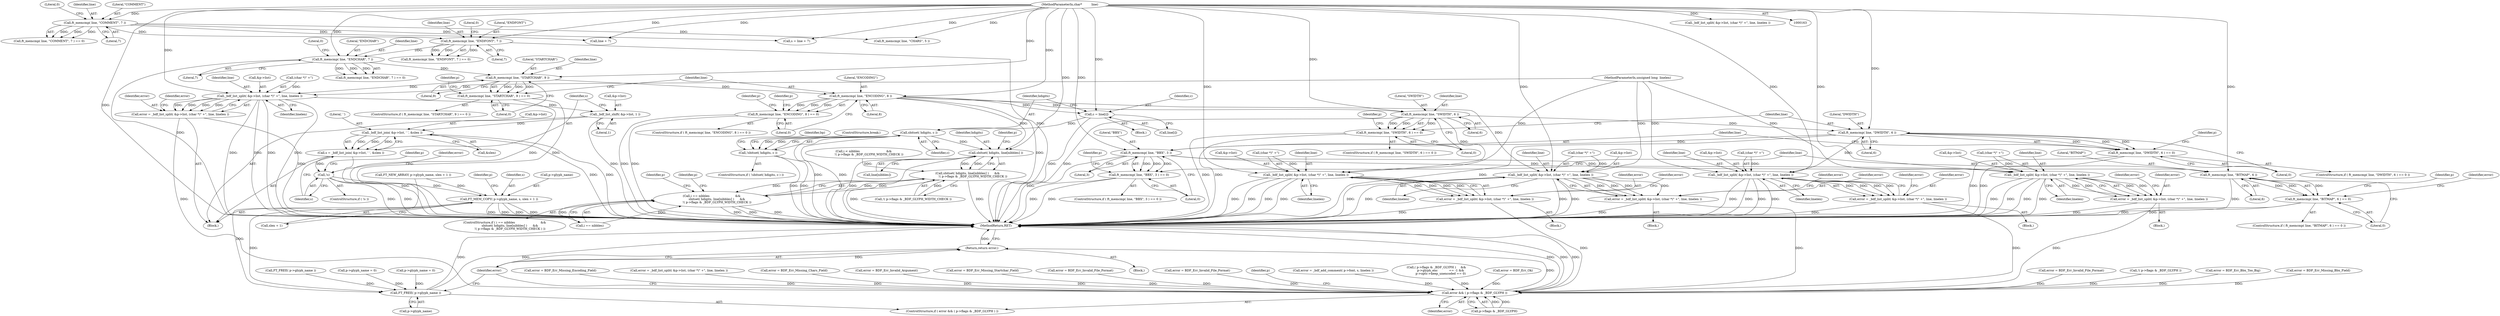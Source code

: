 digraph "0_savannah_07bdb6e289c7954e2a533039dc93c1c136099d2d@API" {
"1000398" [label="(Call,ft_memcmp( line, \"STARTCHAR\", 9 ))"];
"1000357" [label="(Call,ft_memcmp( line, \"ENDCHAR\", 7 ))"];
"1000331" [label="(Call,ft_memcmp( line, \"ENDFONT\", 7 ))"];
"1000206" [label="(Call,ft_memcmp( line, \"COMMENT\", 7 ))"];
"1000164" [label="(MethodParameterIn,char*          line)"];
"1000397" [label="(Call,ft_memcmp( line, \"STARTCHAR\", 9 ) == 0)"];
"1000410" [label="(Call,_bdf_list_split( &p->list, (char *)\" +\", line, linelen ))"];
"1000408" [label="(Call,error = _bdf_list_split( &p->list, (char *)\" +\", line, linelen ))"];
"1001558" [label="(Call,error && ( p->flags & _BDF_GLYPH ))"];
"1001569" [label="(Return,return error;)"];
"1000423" [label="(Call,_bdf_list_shift( &p->list, 1 ))"];
"1000431" [label="(Call,_bdf_list_join( &p->list, ' ', &slen ))"];
"1000429" [label="(Call,s = _bdf_list_join( &p->list, ' ', &slen ))"];
"1000440" [label="(Call,!s)"];
"1000456" [label="(Call,FT_MEM_COPY( p->glyph_name, s, slen + 1 ))"];
"1001565" [label="(Call,FT_FREE( p->glyph_name ))"];
"1000478" [label="(Call,ft_memcmp( line, \"ENCODING\", 8 ))"];
"1000477" [label="(Call,ft_memcmp( line, \"ENCODING\", 8 ) == 0)"];
"1000498" [label="(Call,_bdf_list_split( &p->list, (char *)\" +\", line, linelen ))"];
"1000496" [label="(Call,error = _bdf_list_split( &p->list, (char *)\" +\", line, linelen ))"];
"1000884" [label="(Call,c = line[i])"];
"1000891" [label="(Call,sbitset( hdigits, c ))"];
"1000890" [label="(Call,!sbitset( hdigits, c ))"];
"1000978" [label="(Call,sbitset( hdigits, line[nibbles] ))"];
"1000977" [label="(Call,sbitset( hdigits, line[nibbles] )      &&\n           !( p->flags & _BDF_GLYPH_WIDTH_CHECK ))"];
"1000973" [label="(Call,i == nibbles                           &&\n           sbitset( hdigits, line[nibbles] )      &&\n           !( p->flags & _BDF_GLYPH_WIDTH_CHECK ))"];
"1001007" [label="(Call,ft_memcmp( line, \"SWIDTH\", 6 ))"];
"1001006" [label="(Call,ft_memcmp( line, \"SWIDTH\", 6 ) == 0)"];
"1001023" [label="(Call,_bdf_list_split( &p->list, (char *)\" +\", line, linelen ))"];
"1001021" [label="(Call,error = _bdf_list_split( &p->list, (char *)\" +\", line, linelen ))"];
"1001060" [label="(Call,ft_memcmp( line, \"DWIDTH\", 6 ))"];
"1001059" [label="(Call,ft_memcmp( line, \"DWIDTH\", 6 ) == 0)"];
"1001076" [label="(Call,_bdf_list_split( &p->list, (char *)\" +\", line, linelen ))"];
"1001074" [label="(Call,error = _bdf_list_split( &p->list, (char *)\" +\", line, linelen ))"];
"1001141" [label="(Call,ft_memcmp( line, \"BBX\", 3 ))"];
"1001140" [label="(Call,ft_memcmp( line, \"BBX\", 3 ) == 0)"];
"1001157" [label="(Call,_bdf_list_split( &p->list, (char *)\" +\", line, linelen ))"];
"1001155" [label="(Call,error = _bdf_list_split( &p->list, (char *)\" +\", line, linelen ))"];
"1001456" [label="(Call,ft_memcmp( line, \"BITMAP\", 6 ))"];
"1001455" [label="(Call,ft_memcmp( line, \"BITMAP\", 6 ) == 0)"];
"1000334" [label="(Literal,7)"];
"1000441" [label="(Identifier,s)"];
"1001142" [label="(Identifier,line)"];
"1000457" [label="(Call,p->glyph_name)"];
"1000481" [label="(Literal,8)"];
"1001460" [label="(Literal,0)"];
"1000436" [label="(Literal,' ')"];
"1000466" [label="(Identifier,p)"];
"1001467" [label="(Identifier,p)"];
"1000208" [label="(Literal,\"COMMENT\")"];
"1000897" [label="(Identifier,bp)"];
"1001085" [label="(Identifier,linelen)"];
"1001017" [label="(Identifier,p)"];
"1000891" [label="(Call,sbitset( hdigits, c ))"];
"1001060" [label="(Call,ft_memcmp( line, \"DWIDTH\", 6 ))"];
"1000418" [label="(Identifier,line)"];
"1000402" [label="(Literal,0)"];
"1000358" [label="(Identifier,line)"];
"1000333" [label="(Literal,\"ENDFONT\")"];
"1000431" [label="(Call,_bdf_list_join( &p->list, ' ', &slen ))"];
"1000972" [label="(ControlStructure,if ( i == nibbles                           &&\n           sbitset( hdigits, line[nibbles] )      &&\n           !( p->flags & _BDF_GLYPH_WIDTH_CHECK ) ))"];
"1000210" [label="(Literal,0)"];
"1001548" [label="(Call,error = BDF_Err_Invalid_File_Format)"];
"1000448" [label="(Call,FT_NEW_ARRAY( p->glyph_name, slen + 1 ))"];
"1000979" [label="(Identifier,hdigits)"];
"1000986" [label="(Identifier,p)"];
"1000404" [label="(Call,FT_FREE( p->glyph_name ))"];
"1000889" [label="(ControlStructure,if ( !sbitset( hdigits, c ) ))"];
"1001075" [label="(Identifier,error)"];
"1001557" [label="(ControlStructure,if ( error && ( p->flags & _BDF_GLYPH ) ))"];
"1000497" [label="(Identifier,error)"];
"1000209" [label="(Literal,7)"];
"1000485" [label="(Call,!( p->flags & _BDF_GLYPH ))"];
"1000992" [label="(Identifier,p)"];
"1001011" [label="(Literal,0)"];
"1001516" [label="(Call,error = BDF_Err_Bbx_Too_Big)"];
"1001064" [label="(Literal,0)"];
"1000332" [label="(Identifier,line)"];
"1000444" [label="(Identifier,error)"];
"1001023" [label="(Call,_bdf_list_split( &p->list, (char *)\" +\", line, linelen ))"];
"1000361" [label="(Literal,0)"];
"1000397" [label="(Call,ft_memcmp( line, \"STARTCHAR\", 9 ) == 0)"];
"1000331" [label="(Call,ft_memcmp( line, \"ENDFONT\", 7 ))"];
"1000483" [label="(Block,)"];
"1001022" [label="(Identifier,error)"];
"1001087" [label="(Identifier,error)"];
"1000893" [label="(Identifier,c)"];
"1000766" [label="(Call,p->glyph_name = 0)"];
"1001012" [label="(Block,)"];
"1000460" [label="(Identifier,s)"];
"1000883" [label="(Block,)"];
"1000357" [label="(Call,ft_memcmp( line, \"ENDCHAR\", 7 ))"];
"1000788" [label="(Identifier,p)"];
"1001010" [label="(Literal,6)"];
"1001471" [label="(Call,error = BDF_Err_Missing_Bbx_Field)"];
"1001006" [label="(Call,ft_memcmp( line, \"SWIDTH\", 6 ) == 0)"];
"1001081" [label="(Call,(char *)\" +\")"];
"1001553" [label="(Call,error = BDF_Err_Missing_Encoding_Field)"];
"1000169" [label="(Block,)"];
"1000983" [label="(Call,!( p->flags & _BDF_GLYPH_WIDTH_CHECK ))"];
"1001458" [label="(Literal,\"BITMAP\")"];
"1000432" [label="(Call,&p->list)"];
"1000477" [label="(Call,ft_memcmp( line, \"ENCODING\", 8 ) == 0)"];
"1000973" [label="(Call,i == nibbles                           &&\n           sbitset( hdigits, line[nibbles] )      &&\n           !( p->flags & _BDF_GLYPH_WIDTH_CHECK ))"];
"1001459" [label="(Literal,6)"];
"1001032" [label="(Identifier,linelen)"];
"1001162" [label="(Call,(char *)\" +\")"];
"1000398" [label="(Call,ft_memcmp( line, \"STARTCHAR\", 9 ))"];
"1000401" [label="(Literal,9)"];
"1001031" [label="(Identifier,line)"];
"1000480" [label="(Literal,\"ENCODING\")"];
"1000450" [label="(Identifier,p)"];
"1000206" [label="(Call,ft_memcmp( line, \"COMMENT\", 7 ))"];
"1000499" [label="(Call,&p->list)"];
"1001008" [label="(Identifier,line)"];
"1001560" [label="(Call,p->flags & _BDF_GLYPH)"];
"1001549" [label="(Identifier,error)"];
"1000507" [label="(Identifier,linelen)"];
"1000428" [label="(Literal,1)"];
"1001034" [label="(Identifier,error)"];
"1000259" [label="(Call,error = _bdf_list_split( &p->list, (char *)\" +\", line, linelen ))"];
"1000205" [label="(Call,ft_memcmp( line, \"COMMENT\", 7 ) == 0)"];
"1001165" [label="(Identifier,line)"];
"1001456" [label="(Call,ft_memcmp( line, \"BITMAP\", 6 ))"];
"1000476" [label="(ControlStructure,if ( ft_memcmp( line, \"ENCODING\", 8 ) == 0 ))"];
"1000890" [label="(Call,!sbitset( hdigits, c ))"];
"1000894" [label="(ControlStructure,break;)"];
"1000439" [label="(ControlStructure,if ( !s ))"];
"1001065" [label="(Block,)"];
"1000335" [label="(Literal,0)"];
"1001157" [label="(Call,_bdf_list_split( &p->list, (char *)\" +\", line, linelen ))"];
"1000217" [label="(Call,line + 7)"];
"1000255" [label="(Call,error = BDF_Err_Missing_Chars_Field)"];
"1000440" [label="(Call,!s)"];
"1000978" [label="(Call,sbitset( hdigits, line[nibbles] ))"];
"1001168" [label="(Identifier,error)"];
"1000310" [label="(Call,error = BDF_Err_Invalid_Argument)"];
"1001143" [label="(Literal,\"BBX\")"];
"1000165" [label="(MethodParameterIn,unsigned long  linelen)"];
"1001146" [label="(Block,)"];
"1000885" [label="(Identifier,c)"];
"1001139" [label="(ControlStructure,if ( ft_memcmp( line, \"BBX\", 3 ) == 0 ))"];
"1001455" [label="(Call,ft_memcmp( line, \"BITMAP\", 6 ) == 0)"];
"1001141" [label="(Call,ft_memcmp( line, \"BBX\", 3 ))"];
"1001084" [label="(Identifier,line)"];
"1000423" [label="(Call,_bdf_list_shift( &p->list, 1 ))"];
"1000974" [label="(Call,i == nibbles)"];
"1000419" [label="(Identifier,linelen)"];
"1001063" [label="(Literal,6)"];
"1001061" [label="(Identifier,line)"];
"1001009" [label="(Literal,\"SWIDTH\")"];
"1001571" [label="(MethodReturn,RET)"];
"1001059" [label="(Call,ft_memcmp( line, \"DWIDTH\", 6 ) == 0)"];
"1001569" [label="(Return,return error;)"];
"1001156" [label="(Identifier,error)"];
"1001558" [label="(Call,error && ( p->flags & _BDF_GLYPH ))"];
"1000503" [label="(Call,(char *)\" +\")"];
"1001166" [label="(Identifier,linelen)"];
"1001158" [label="(Call,&p->list)"];
"1000215" [label="(Call,s = line + 7)"];
"1000456" [label="(Call,FT_MEM_COPY( p->glyph_name, s, slen + 1 ))"];
"1000430" [label="(Identifier,s)"];
"1000506" [label="(Identifier,line)"];
"1001076" [label="(Call,_bdf_list_split( &p->list, (char *)\" +\", line, linelen ))"];
"1000492" [label="(Call,error = BDF_Err_Missing_Startchar_Field)"];
"1000164" [label="(MethodParameterIn,char*          line)"];
"1000977" [label="(Call,sbitset( hdigits, line[nibbles] )      &&\n           !( p->flags & _BDF_GLYPH_WIDTH_CHECK ))"];
"1001024" [label="(Call,&p->list)"];
"1000396" [label="(ControlStructure,if ( ft_memcmp( line, \"STARTCHAR\", 9 ) == 0 ))"];
"1000360" [label="(Literal,7)"];
"1001457" [label="(Identifier,line)"];
"1000409" [label="(Identifier,error)"];
"1001155" [label="(Call,error = _bdf_list_split( &p->list, (char *)\" +\", line, linelen ))"];
"1000884" [label="(Call,c = line[i])"];
"1001021" [label="(Call,error = _bdf_list_split( &p->list, (char *)\" +\", line, linelen ))"];
"1001074" [label="(Call,error = _bdf_list_split( &p->list, (char *)\" +\", line, linelen ))"];
"1000596" [label="(Call,error = BDF_Err_Invalid_File_Format)"];
"1000403" [label="(Block,)"];
"1000443" [label="(Call,error = BDF_Err_Invalid_File_Format)"];
"1000424" [label="(Call,&p->list)"];
"1000406" [label="(Identifier,p)"];
"1001140" [label="(Call,ft_memcmp( line, \"BBX\", 3 ) == 0)"];
"1000886" [label="(Call,line[i])"];
"1000498" [label="(Call,_bdf_list_split( &p->list, (char *)\" +\", line, linelen ))"];
"1001145" [label="(Literal,0)"];
"1000359" [label="(Literal,\"ENDCHAR\")"];
"1000478" [label="(Call,ft_memcmp( line, \"ENCODING\", 8 ))"];
"1000924" [label="(Call,i < nibbles                            &&\n           !( p->flags & _BDF_GLYPH_WIDTH_CHECK ))"];
"1000482" [label="(Literal,0)"];
"1000207" [label="(Identifier,line)"];
"1000693" [label="(Call,p->glyph_name = 0)"];
"1001559" [label="(Identifier,error)"];
"1000509" [label="(Identifier,error)"];
"1001007" [label="(Call,ft_memcmp( line, \"SWIDTH\", 6 ))"];
"1001028" [label="(Call,(char *)\" +\")"];
"1000408" [label="(Call,error = _bdf_list_split( &p->list, (char *)\" +\", line, linelen ))"];
"1000479" [label="(Identifier,line)"];
"1001567" [label="(Identifier,p)"];
"1000400" [label="(Literal,\"STARTCHAR\")"];
"1001566" [label="(Call,p->glyph_name)"];
"1000437" [label="(Call,&slen)"];
"1001077" [label="(Call,&p->list)"];
"1000356" [label="(Call,ft_memcmp( line, \"ENDCHAR\", 7 ) == 0)"];
"1000488" [label="(Identifier,p)"];
"1001005" [label="(ControlStructure,if ( ft_memcmp( line, \"SWIDTH\", 6 ) == 0 ))"];
"1000230" [label="(Call,error = _bdf_add_comment( p->font, s, linelen ))"];
"1000461" [label="(Call,slen + 1)"];
"1000980" [label="(Call,line[nibbles])"];
"1001144" [label="(Literal,3)"];
"1000399" [label="(Identifier,line)"];
"1000411" [label="(Call,&p->list)"];
"1000496" [label="(Call,error = _bdf_list_split( &p->list, (char *)\" +\", line, linelen ))"];
"1000410" [label="(Call,_bdf_list_split( &p->list, (char *)\" +\", line, linelen ))"];
"1001565" [label="(Call,FT_FREE( p->glyph_name ))"];
"1000429" [label="(Call,s = _bdf_list_join( &p->list, ' ', &slen ))"];
"1001570" [label="(Identifier,error)"];
"1001151" [label="(Identifier,p)"];
"1000415" [label="(Call,(char *)\" +\")"];
"1000421" [label="(Identifier,error)"];
"1000892" [label="(Identifier,hdigits)"];
"1001002" [label="(Identifier,p)"];
"1001062" [label="(Literal,\"DWIDTH\")"];
"1001454" [label="(ControlStructure,if ( ft_memcmp( line, \"BITMAP\", 6 ) == 0 ))"];
"1000330" [label="(Call,ft_memcmp( line, \"ENDFONT\", 7 ) == 0)"];
"1000375" [label="(Call,( p->flags & _BDF_GLYPH )     &&\n         p->glyph_enc            == -1 &&\n         p->opts->keep_unencoded == 0)"];
"1000261" [label="(Call,_bdf_list_split( &p->list, (char *)\" +\", line, linelen ))"];
"1000182" [label="(Call,error = BDF_Err_Ok)"];
"1000249" [label="(Call,ft_memcmp( line, \"CHARS\", 5 ))"];
"1001070" [label="(Identifier,p)"];
"1001058" [label="(ControlStructure,if ( ft_memcmp( line, \"DWIDTH\", 6 ) == 0 ))"];
"1000398" -> "1000397"  [label="AST: "];
"1000398" -> "1000401"  [label="CFG: "];
"1000399" -> "1000398"  [label="AST: "];
"1000400" -> "1000398"  [label="AST: "];
"1000401" -> "1000398"  [label="AST: "];
"1000402" -> "1000398"  [label="CFG: "];
"1000398" -> "1000397"  [label="DDG: "];
"1000398" -> "1000397"  [label="DDG: "];
"1000398" -> "1000397"  [label="DDG: "];
"1000357" -> "1000398"  [label="DDG: "];
"1000164" -> "1000398"  [label="DDG: "];
"1000398" -> "1000410"  [label="DDG: "];
"1000398" -> "1000478"  [label="DDG: "];
"1000357" -> "1000356"  [label="AST: "];
"1000357" -> "1000360"  [label="CFG: "];
"1000358" -> "1000357"  [label="AST: "];
"1000359" -> "1000357"  [label="AST: "];
"1000360" -> "1000357"  [label="AST: "];
"1000361" -> "1000357"  [label="CFG: "];
"1000357" -> "1001571"  [label="DDG: "];
"1000357" -> "1000356"  [label="DDG: "];
"1000357" -> "1000356"  [label="DDG: "];
"1000357" -> "1000356"  [label="DDG: "];
"1000331" -> "1000357"  [label="DDG: "];
"1000164" -> "1000357"  [label="DDG: "];
"1000331" -> "1000330"  [label="AST: "];
"1000331" -> "1000334"  [label="CFG: "];
"1000332" -> "1000331"  [label="AST: "];
"1000333" -> "1000331"  [label="AST: "];
"1000334" -> "1000331"  [label="AST: "];
"1000335" -> "1000331"  [label="CFG: "];
"1000331" -> "1001571"  [label="DDG: "];
"1000331" -> "1000330"  [label="DDG: "];
"1000331" -> "1000330"  [label="DDG: "];
"1000331" -> "1000330"  [label="DDG: "];
"1000206" -> "1000331"  [label="DDG: "];
"1000164" -> "1000331"  [label="DDG: "];
"1000206" -> "1000205"  [label="AST: "];
"1000206" -> "1000209"  [label="CFG: "];
"1000207" -> "1000206"  [label="AST: "];
"1000208" -> "1000206"  [label="AST: "];
"1000209" -> "1000206"  [label="AST: "];
"1000210" -> "1000206"  [label="CFG: "];
"1000206" -> "1000205"  [label="DDG: "];
"1000206" -> "1000205"  [label="DDG: "];
"1000206" -> "1000205"  [label="DDG: "];
"1000164" -> "1000206"  [label="DDG: "];
"1000206" -> "1000215"  [label="DDG: "];
"1000206" -> "1000217"  [label="DDG: "];
"1000206" -> "1000249"  [label="DDG: "];
"1000164" -> "1000163"  [label="AST: "];
"1000164" -> "1001571"  [label="DDG: "];
"1000164" -> "1000215"  [label="DDG: "];
"1000164" -> "1000217"  [label="DDG: "];
"1000164" -> "1000249"  [label="DDG: "];
"1000164" -> "1000261"  [label="DDG: "];
"1000164" -> "1000410"  [label="DDG: "];
"1000164" -> "1000478"  [label="DDG: "];
"1000164" -> "1000498"  [label="DDG: "];
"1000164" -> "1000884"  [label="DDG: "];
"1000164" -> "1000978"  [label="DDG: "];
"1000164" -> "1001007"  [label="DDG: "];
"1000164" -> "1001023"  [label="DDG: "];
"1000164" -> "1001060"  [label="DDG: "];
"1000164" -> "1001076"  [label="DDG: "];
"1000164" -> "1001141"  [label="DDG: "];
"1000164" -> "1001157"  [label="DDG: "];
"1000164" -> "1001456"  [label="DDG: "];
"1000397" -> "1000396"  [label="AST: "];
"1000397" -> "1000402"  [label="CFG: "];
"1000402" -> "1000397"  [label="AST: "];
"1000406" -> "1000397"  [label="CFG: "];
"1000479" -> "1000397"  [label="CFG: "];
"1000397" -> "1001571"  [label="DDG: "];
"1000397" -> "1001571"  [label="DDG: "];
"1000410" -> "1000408"  [label="AST: "];
"1000410" -> "1000419"  [label="CFG: "];
"1000411" -> "1000410"  [label="AST: "];
"1000415" -> "1000410"  [label="AST: "];
"1000418" -> "1000410"  [label="AST: "];
"1000419" -> "1000410"  [label="AST: "];
"1000408" -> "1000410"  [label="CFG: "];
"1000410" -> "1001571"  [label="DDG: "];
"1000410" -> "1001571"  [label="DDG: "];
"1000410" -> "1001571"  [label="DDG: "];
"1000410" -> "1001571"  [label="DDG: "];
"1000410" -> "1000408"  [label="DDG: "];
"1000410" -> "1000408"  [label="DDG: "];
"1000410" -> "1000408"  [label="DDG: "];
"1000410" -> "1000408"  [label="DDG: "];
"1000415" -> "1000410"  [label="DDG: "];
"1000165" -> "1000410"  [label="DDG: "];
"1000410" -> "1000423"  [label="DDG: "];
"1000408" -> "1000403"  [label="AST: "];
"1000409" -> "1000408"  [label="AST: "];
"1000421" -> "1000408"  [label="CFG: "];
"1000408" -> "1001571"  [label="DDG: "];
"1000408" -> "1001558"  [label="DDG: "];
"1001558" -> "1001557"  [label="AST: "];
"1001558" -> "1001559"  [label="CFG: "];
"1001558" -> "1001560"  [label="CFG: "];
"1001559" -> "1001558"  [label="AST: "];
"1001560" -> "1001558"  [label="AST: "];
"1001567" -> "1001558"  [label="CFG: "];
"1001570" -> "1001558"  [label="CFG: "];
"1001558" -> "1001571"  [label="DDG: "];
"1001558" -> "1001571"  [label="DDG: "];
"1001558" -> "1001571"  [label="DDG: "];
"1000259" -> "1001558"  [label="DDG: "];
"1000596" -> "1001558"  [label="DDG: "];
"1000492" -> "1001558"  [label="DDG: "];
"1000496" -> "1001558"  [label="DDG: "];
"1001553" -> "1001558"  [label="DDG: "];
"1000230" -> "1001558"  [label="DDG: "];
"1000182" -> "1001558"  [label="DDG: "];
"1000443" -> "1001558"  [label="DDG: "];
"1001516" -> "1001558"  [label="DDG: "];
"1001074" -> "1001558"  [label="DDG: "];
"1001155" -> "1001558"  [label="DDG: "];
"1001471" -> "1001558"  [label="DDG: "];
"1000310" -> "1001558"  [label="DDG: "];
"1001021" -> "1001558"  [label="DDG: "];
"1001548" -> "1001558"  [label="DDG: "];
"1000255" -> "1001558"  [label="DDG: "];
"1000485" -> "1001558"  [label="DDG: "];
"1000375" -> "1001558"  [label="DDG: "];
"1001560" -> "1001558"  [label="DDG: "];
"1001560" -> "1001558"  [label="DDG: "];
"1001558" -> "1001569"  [label="DDG: "];
"1001569" -> "1000169"  [label="AST: "];
"1001569" -> "1001570"  [label="CFG: "];
"1001570" -> "1001569"  [label="AST: "];
"1001571" -> "1001569"  [label="CFG: "];
"1001569" -> "1001571"  [label="DDG: "];
"1001570" -> "1001569"  [label="DDG: "];
"1000423" -> "1000403"  [label="AST: "];
"1000423" -> "1000428"  [label="CFG: "];
"1000424" -> "1000423"  [label="AST: "];
"1000428" -> "1000423"  [label="AST: "];
"1000430" -> "1000423"  [label="CFG: "];
"1000423" -> "1001571"  [label="DDG: "];
"1000423" -> "1000431"  [label="DDG: "];
"1000431" -> "1000429"  [label="AST: "];
"1000431" -> "1000437"  [label="CFG: "];
"1000432" -> "1000431"  [label="AST: "];
"1000436" -> "1000431"  [label="AST: "];
"1000437" -> "1000431"  [label="AST: "];
"1000429" -> "1000431"  [label="CFG: "];
"1000431" -> "1001571"  [label="DDG: "];
"1000431" -> "1001571"  [label="DDG: "];
"1000431" -> "1000429"  [label="DDG: "];
"1000431" -> "1000429"  [label="DDG: "];
"1000431" -> "1000429"  [label="DDG: "];
"1000429" -> "1000403"  [label="AST: "];
"1000430" -> "1000429"  [label="AST: "];
"1000441" -> "1000429"  [label="CFG: "];
"1000429" -> "1001571"  [label="DDG: "];
"1000429" -> "1000440"  [label="DDG: "];
"1000440" -> "1000439"  [label="AST: "];
"1000440" -> "1000441"  [label="CFG: "];
"1000441" -> "1000440"  [label="AST: "];
"1000444" -> "1000440"  [label="CFG: "];
"1000450" -> "1000440"  [label="CFG: "];
"1000440" -> "1001571"  [label="DDG: "];
"1000440" -> "1001571"  [label="DDG: "];
"1000440" -> "1000456"  [label="DDG: "];
"1000456" -> "1000403"  [label="AST: "];
"1000456" -> "1000461"  [label="CFG: "];
"1000457" -> "1000456"  [label="AST: "];
"1000460" -> "1000456"  [label="AST: "];
"1000461" -> "1000456"  [label="AST: "];
"1000466" -> "1000456"  [label="CFG: "];
"1000456" -> "1001571"  [label="DDG: "];
"1000456" -> "1001571"  [label="DDG: "];
"1000456" -> "1001571"  [label="DDG: "];
"1000456" -> "1001571"  [label="DDG: "];
"1000448" -> "1000456"  [label="DDG: "];
"1000456" -> "1001565"  [label="DDG: "];
"1001565" -> "1001557"  [label="AST: "];
"1001565" -> "1001566"  [label="CFG: "];
"1001566" -> "1001565"  [label="AST: "];
"1001570" -> "1001565"  [label="CFG: "];
"1001565" -> "1001571"  [label="DDG: "];
"1001565" -> "1001571"  [label="DDG: "];
"1000404" -> "1001565"  [label="DDG: "];
"1000766" -> "1001565"  [label="DDG: "];
"1000448" -> "1001565"  [label="DDG: "];
"1000693" -> "1001565"  [label="DDG: "];
"1000478" -> "1000477"  [label="AST: "];
"1000478" -> "1000481"  [label="CFG: "];
"1000479" -> "1000478"  [label="AST: "];
"1000480" -> "1000478"  [label="AST: "];
"1000481" -> "1000478"  [label="AST: "];
"1000482" -> "1000478"  [label="CFG: "];
"1000478" -> "1001571"  [label="DDG: "];
"1000478" -> "1000477"  [label="DDG: "];
"1000478" -> "1000477"  [label="DDG: "];
"1000478" -> "1000477"  [label="DDG: "];
"1000478" -> "1000498"  [label="DDG: "];
"1000478" -> "1000884"  [label="DDG: "];
"1000478" -> "1000978"  [label="DDG: "];
"1000478" -> "1001007"  [label="DDG: "];
"1000477" -> "1000476"  [label="AST: "];
"1000477" -> "1000482"  [label="CFG: "];
"1000482" -> "1000477"  [label="AST: "];
"1000488" -> "1000477"  [label="CFG: "];
"1000788" -> "1000477"  [label="CFG: "];
"1000477" -> "1001571"  [label="DDG: "];
"1000477" -> "1001571"  [label="DDG: "];
"1000498" -> "1000496"  [label="AST: "];
"1000498" -> "1000507"  [label="CFG: "];
"1000499" -> "1000498"  [label="AST: "];
"1000503" -> "1000498"  [label="AST: "];
"1000506" -> "1000498"  [label="AST: "];
"1000507" -> "1000498"  [label="AST: "];
"1000496" -> "1000498"  [label="CFG: "];
"1000498" -> "1001571"  [label="DDG: "];
"1000498" -> "1001571"  [label="DDG: "];
"1000498" -> "1001571"  [label="DDG: "];
"1000498" -> "1001571"  [label="DDG: "];
"1000498" -> "1000496"  [label="DDG: "];
"1000498" -> "1000496"  [label="DDG: "];
"1000498" -> "1000496"  [label="DDG: "];
"1000498" -> "1000496"  [label="DDG: "];
"1000503" -> "1000498"  [label="DDG: "];
"1000165" -> "1000498"  [label="DDG: "];
"1000496" -> "1000483"  [label="AST: "];
"1000497" -> "1000496"  [label="AST: "];
"1000509" -> "1000496"  [label="CFG: "];
"1000496" -> "1001571"  [label="DDG: "];
"1000884" -> "1000883"  [label="AST: "];
"1000884" -> "1000886"  [label="CFG: "];
"1000885" -> "1000884"  [label="AST: "];
"1000886" -> "1000884"  [label="AST: "];
"1000892" -> "1000884"  [label="CFG: "];
"1000884" -> "1001571"  [label="DDG: "];
"1000884" -> "1000891"  [label="DDG: "];
"1000891" -> "1000890"  [label="AST: "];
"1000891" -> "1000893"  [label="CFG: "];
"1000892" -> "1000891"  [label="AST: "];
"1000893" -> "1000891"  [label="AST: "];
"1000890" -> "1000891"  [label="CFG: "];
"1000891" -> "1001571"  [label="DDG: "];
"1000891" -> "1001571"  [label="DDG: "];
"1000891" -> "1000890"  [label="DDG: "];
"1000891" -> "1000890"  [label="DDG: "];
"1000891" -> "1000978"  [label="DDG: "];
"1000890" -> "1000889"  [label="AST: "];
"1000894" -> "1000890"  [label="CFG: "];
"1000897" -> "1000890"  [label="CFG: "];
"1000890" -> "1001571"  [label="DDG: "];
"1000890" -> "1001571"  [label="DDG: "];
"1000978" -> "1000977"  [label="AST: "];
"1000978" -> "1000980"  [label="CFG: "];
"1000979" -> "1000978"  [label="AST: "];
"1000980" -> "1000978"  [label="AST: "];
"1000986" -> "1000978"  [label="CFG: "];
"1000977" -> "1000978"  [label="CFG: "];
"1000978" -> "1001571"  [label="DDG: "];
"1000978" -> "1001571"  [label="DDG: "];
"1000978" -> "1000977"  [label="DDG: "];
"1000978" -> "1000977"  [label="DDG: "];
"1000977" -> "1000973"  [label="AST: "];
"1000977" -> "1000983"  [label="CFG: "];
"1000983" -> "1000977"  [label="AST: "];
"1000973" -> "1000977"  [label="CFG: "];
"1000977" -> "1001571"  [label="DDG: "];
"1000977" -> "1001571"  [label="DDG: "];
"1000977" -> "1000973"  [label="DDG: "];
"1000977" -> "1000973"  [label="DDG: "];
"1000924" -> "1000977"  [label="DDG: "];
"1000983" -> "1000977"  [label="DDG: "];
"1000973" -> "1000972"  [label="AST: "];
"1000973" -> "1000974"  [label="CFG: "];
"1000974" -> "1000973"  [label="AST: "];
"1000992" -> "1000973"  [label="CFG: "];
"1001002" -> "1000973"  [label="CFG: "];
"1000973" -> "1001571"  [label="DDG: "];
"1000973" -> "1001571"  [label="DDG: "];
"1000973" -> "1001571"  [label="DDG: "];
"1000974" -> "1000973"  [label="DDG: "];
"1000974" -> "1000973"  [label="DDG: "];
"1001007" -> "1001006"  [label="AST: "];
"1001007" -> "1001010"  [label="CFG: "];
"1001008" -> "1001007"  [label="AST: "];
"1001009" -> "1001007"  [label="AST: "];
"1001010" -> "1001007"  [label="AST: "];
"1001011" -> "1001007"  [label="CFG: "];
"1001007" -> "1001571"  [label="DDG: "];
"1001007" -> "1001006"  [label="DDG: "];
"1001007" -> "1001006"  [label="DDG: "];
"1001007" -> "1001006"  [label="DDG: "];
"1001007" -> "1001023"  [label="DDG: "];
"1001007" -> "1001060"  [label="DDG: "];
"1001006" -> "1001005"  [label="AST: "];
"1001006" -> "1001011"  [label="CFG: "];
"1001011" -> "1001006"  [label="AST: "];
"1001017" -> "1001006"  [label="CFG: "];
"1001061" -> "1001006"  [label="CFG: "];
"1001006" -> "1001571"  [label="DDG: "];
"1001006" -> "1001571"  [label="DDG: "];
"1001023" -> "1001021"  [label="AST: "];
"1001023" -> "1001032"  [label="CFG: "];
"1001024" -> "1001023"  [label="AST: "];
"1001028" -> "1001023"  [label="AST: "];
"1001031" -> "1001023"  [label="AST: "];
"1001032" -> "1001023"  [label="AST: "];
"1001021" -> "1001023"  [label="CFG: "];
"1001023" -> "1001571"  [label="DDG: "];
"1001023" -> "1001571"  [label="DDG: "];
"1001023" -> "1001571"  [label="DDG: "];
"1001023" -> "1001571"  [label="DDG: "];
"1001023" -> "1001021"  [label="DDG: "];
"1001023" -> "1001021"  [label="DDG: "];
"1001023" -> "1001021"  [label="DDG: "];
"1001023" -> "1001021"  [label="DDG: "];
"1001028" -> "1001023"  [label="DDG: "];
"1000165" -> "1001023"  [label="DDG: "];
"1001021" -> "1001012"  [label="AST: "];
"1001022" -> "1001021"  [label="AST: "];
"1001034" -> "1001021"  [label="CFG: "];
"1001021" -> "1001571"  [label="DDG: "];
"1001060" -> "1001059"  [label="AST: "];
"1001060" -> "1001063"  [label="CFG: "];
"1001061" -> "1001060"  [label="AST: "];
"1001062" -> "1001060"  [label="AST: "];
"1001063" -> "1001060"  [label="AST: "];
"1001064" -> "1001060"  [label="CFG: "];
"1001060" -> "1001571"  [label="DDG: "];
"1001060" -> "1001059"  [label="DDG: "];
"1001060" -> "1001059"  [label="DDG: "];
"1001060" -> "1001059"  [label="DDG: "];
"1001060" -> "1001076"  [label="DDG: "];
"1001060" -> "1001141"  [label="DDG: "];
"1001059" -> "1001058"  [label="AST: "];
"1001059" -> "1001064"  [label="CFG: "];
"1001064" -> "1001059"  [label="AST: "];
"1001070" -> "1001059"  [label="CFG: "];
"1001142" -> "1001059"  [label="CFG: "];
"1001059" -> "1001571"  [label="DDG: "];
"1001059" -> "1001571"  [label="DDG: "];
"1001076" -> "1001074"  [label="AST: "];
"1001076" -> "1001085"  [label="CFG: "];
"1001077" -> "1001076"  [label="AST: "];
"1001081" -> "1001076"  [label="AST: "];
"1001084" -> "1001076"  [label="AST: "];
"1001085" -> "1001076"  [label="AST: "];
"1001074" -> "1001076"  [label="CFG: "];
"1001076" -> "1001571"  [label="DDG: "];
"1001076" -> "1001571"  [label="DDG: "];
"1001076" -> "1001571"  [label="DDG: "];
"1001076" -> "1001571"  [label="DDG: "];
"1001076" -> "1001074"  [label="DDG: "];
"1001076" -> "1001074"  [label="DDG: "];
"1001076" -> "1001074"  [label="DDG: "];
"1001076" -> "1001074"  [label="DDG: "];
"1001081" -> "1001076"  [label="DDG: "];
"1000165" -> "1001076"  [label="DDG: "];
"1001074" -> "1001065"  [label="AST: "];
"1001075" -> "1001074"  [label="AST: "];
"1001087" -> "1001074"  [label="CFG: "];
"1001074" -> "1001571"  [label="DDG: "];
"1001141" -> "1001140"  [label="AST: "];
"1001141" -> "1001144"  [label="CFG: "];
"1001142" -> "1001141"  [label="AST: "];
"1001143" -> "1001141"  [label="AST: "];
"1001144" -> "1001141"  [label="AST: "];
"1001145" -> "1001141"  [label="CFG: "];
"1001141" -> "1001571"  [label="DDG: "];
"1001141" -> "1001140"  [label="DDG: "];
"1001141" -> "1001140"  [label="DDG: "];
"1001141" -> "1001140"  [label="DDG: "];
"1001141" -> "1001157"  [label="DDG: "];
"1001141" -> "1001456"  [label="DDG: "];
"1001140" -> "1001139"  [label="AST: "];
"1001140" -> "1001145"  [label="CFG: "];
"1001145" -> "1001140"  [label="AST: "];
"1001151" -> "1001140"  [label="CFG: "];
"1001457" -> "1001140"  [label="CFG: "];
"1001140" -> "1001571"  [label="DDG: "];
"1001140" -> "1001571"  [label="DDG: "];
"1001157" -> "1001155"  [label="AST: "];
"1001157" -> "1001166"  [label="CFG: "];
"1001158" -> "1001157"  [label="AST: "];
"1001162" -> "1001157"  [label="AST: "];
"1001165" -> "1001157"  [label="AST: "];
"1001166" -> "1001157"  [label="AST: "];
"1001155" -> "1001157"  [label="CFG: "];
"1001157" -> "1001571"  [label="DDG: "];
"1001157" -> "1001571"  [label="DDG: "];
"1001157" -> "1001571"  [label="DDG: "];
"1001157" -> "1001571"  [label="DDG: "];
"1001157" -> "1001155"  [label="DDG: "];
"1001157" -> "1001155"  [label="DDG: "];
"1001157" -> "1001155"  [label="DDG: "];
"1001157" -> "1001155"  [label="DDG: "];
"1001162" -> "1001157"  [label="DDG: "];
"1000165" -> "1001157"  [label="DDG: "];
"1001155" -> "1001146"  [label="AST: "];
"1001156" -> "1001155"  [label="AST: "];
"1001168" -> "1001155"  [label="CFG: "];
"1001155" -> "1001571"  [label="DDG: "];
"1001456" -> "1001455"  [label="AST: "];
"1001456" -> "1001459"  [label="CFG: "];
"1001457" -> "1001456"  [label="AST: "];
"1001458" -> "1001456"  [label="AST: "];
"1001459" -> "1001456"  [label="AST: "];
"1001460" -> "1001456"  [label="CFG: "];
"1001456" -> "1001571"  [label="DDG: "];
"1001456" -> "1001455"  [label="DDG: "];
"1001456" -> "1001455"  [label="DDG: "];
"1001456" -> "1001455"  [label="DDG: "];
"1001455" -> "1001454"  [label="AST: "];
"1001455" -> "1001460"  [label="CFG: "];
"1001460" -> "1001455"  [label="AST: "];
"1001467" -> "1001455"  [label="CFG: "];
"1001549" -> "1001455"  [label="CFG: "];
"1001455" -> "1001571"  [label="DDG: "];
"1001455" -> "1001571"  [label="DDG: "];
}
